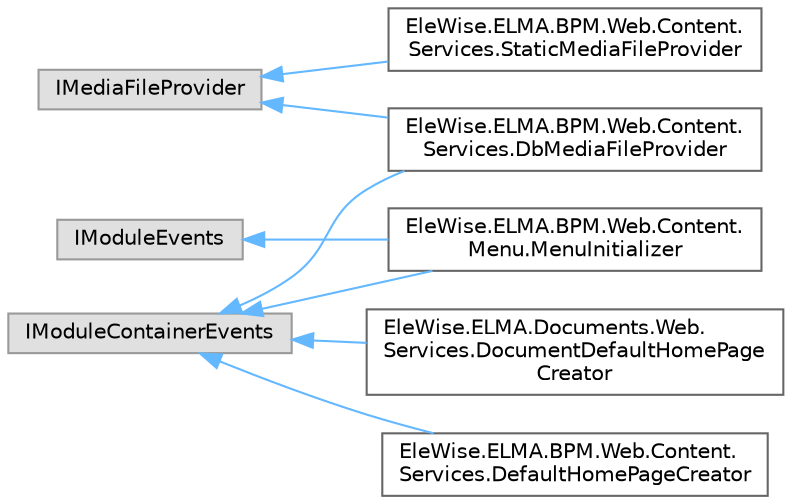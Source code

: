 digraph "Graphical Class Hierarchy"
{
 // LATEX_PDF_SIZE
  bgcolor="transparent";
  edge [fontname=Helvetica,fontsize=10,labelfontname=Helvetica,labelfontsize=10];
  node [fontname=Helvetica,fontsize=10,shape=box,height=0.2,width=0.4];
  rankdir="LR";
  Node0 [id="Node000000",label="IMediaFileProvider",height=0.2,width=0.4,color="grey60", fillcolor="#E0E0E0", style="filled",tooltip=" "];
  Node0 -> Node1 [id="edge2000_Node000000_Node000001",dir="back",color="steelblue1",style="solid",tooltip=" "];
  Node1 [id="Node000001",label="EleWise.ELMA.BPM.Web.Content.\lServices.DbMediaFileProvider",height=0.2,width=0.4,color="grey40", fillcolor="white", style="filled",URL="$class_ele_wise_1_1_e_l_m_a_1_1_b_p_m_1_1_web_1_1_content_1_1_services_1_1_db_media_file_provider.html",tooltip=" "];
  Node0 -> Node7 [id="edge2001_Node000000_Node000007",dir="back",color="steelblue1",style="solid",tooltip=" "];
  Node7 [id="Node000007",label="EleWise.ELMA.BPM.Web.Content.\lServices.StaticMediaFileProvider",height=0.2,width=0.4,color="grey40", fillcolor="white", style="filled",URL="$class_ele_wise_1_1_e_l_m_a_1_1_b_p_m_1_1_web_1_1_content_1_1_services_1_1_static_media_file_provider.html",tooltip=" "];
  Node2 [id="Node000002",label="IModuleContainerEvents",height=0.2,width=0.4,color="grey60", fillcolor="#E0E0E0", style="filled",tooltip=" "];
  Node2 -> Node3 [id="edge2002_Node000002_Node000003",dir="back",color="steelblue1",style="solid",tooltip=" "];
  Node3 [id="Node000003",label="EleWise.ELMA.BPM.Web.Content.\lMenu.MenuInitializer",height=0.2,width=0.4,color="grey40", fillcolor="white", style="filled",URL="$class_ele_wise_1_1_e_l_m_a_1_1_b_p_m_1_1_web_1_1_content_1_1_menu_1_1_menu_initializer.html",tooltip="Отвечает за автоматическое создание меню по точкам расширения"];
  Node2 -> Node1 [id="edge2003_Node000002_Node000001",dir="back",color="steelblue1",style="solid",tooltip=" "];
  Node2 -> Node5 [id="edge2004_Node000002_Node000005",dir="back",color="steelblue1",style="solid",tooltip=" "];
  Node5 [id="Node000005",label="EleWise.ELMA.BPM.Web.Content.\lServices.DefaultHomePageCreator",height=0.2,width=0.4,color="grey40", fillcolor="white", style="filled",URL="$class_ele_wise_1_1_e_l_m_a_1_1_b_p_m_1_1_web_1_1_content_1_1_services_1_1_default_home_page_creator.html",tooltip="Класс создающий общую главную страницу по умолчанию"];
  Node2 -> Node6 [id="edge2005_Node000002_Node000006",dir="back",color="steelblue1",style="solid",tooltip=" "];
  Node6 [id="Node000006",label="EleWise.ELMA.Documents.Web.\lServices.DocumentDefaultHomePage\lCreator",height=0.2,width=0.4,color="grey40", fillcolor="white", style="filled",URL="$class_ele_wise_1_1_e_l_m_a_1_1_documents_1_1_web_1_1_services_1_1_document_default_home_page_creator.html",tooltip=" "];
  Node4 [id="Node000004",label="IModuleEvents",height=0.2,width=0.4,color="grey60", fillcolor="#E0E0E0", style="filled",tooltip=" "];
  Node4 -> Node3 [id="edge2006_Node000004_Node000003",dir="back",color="steelblue1",style="solid",tooltip=" "];
}

